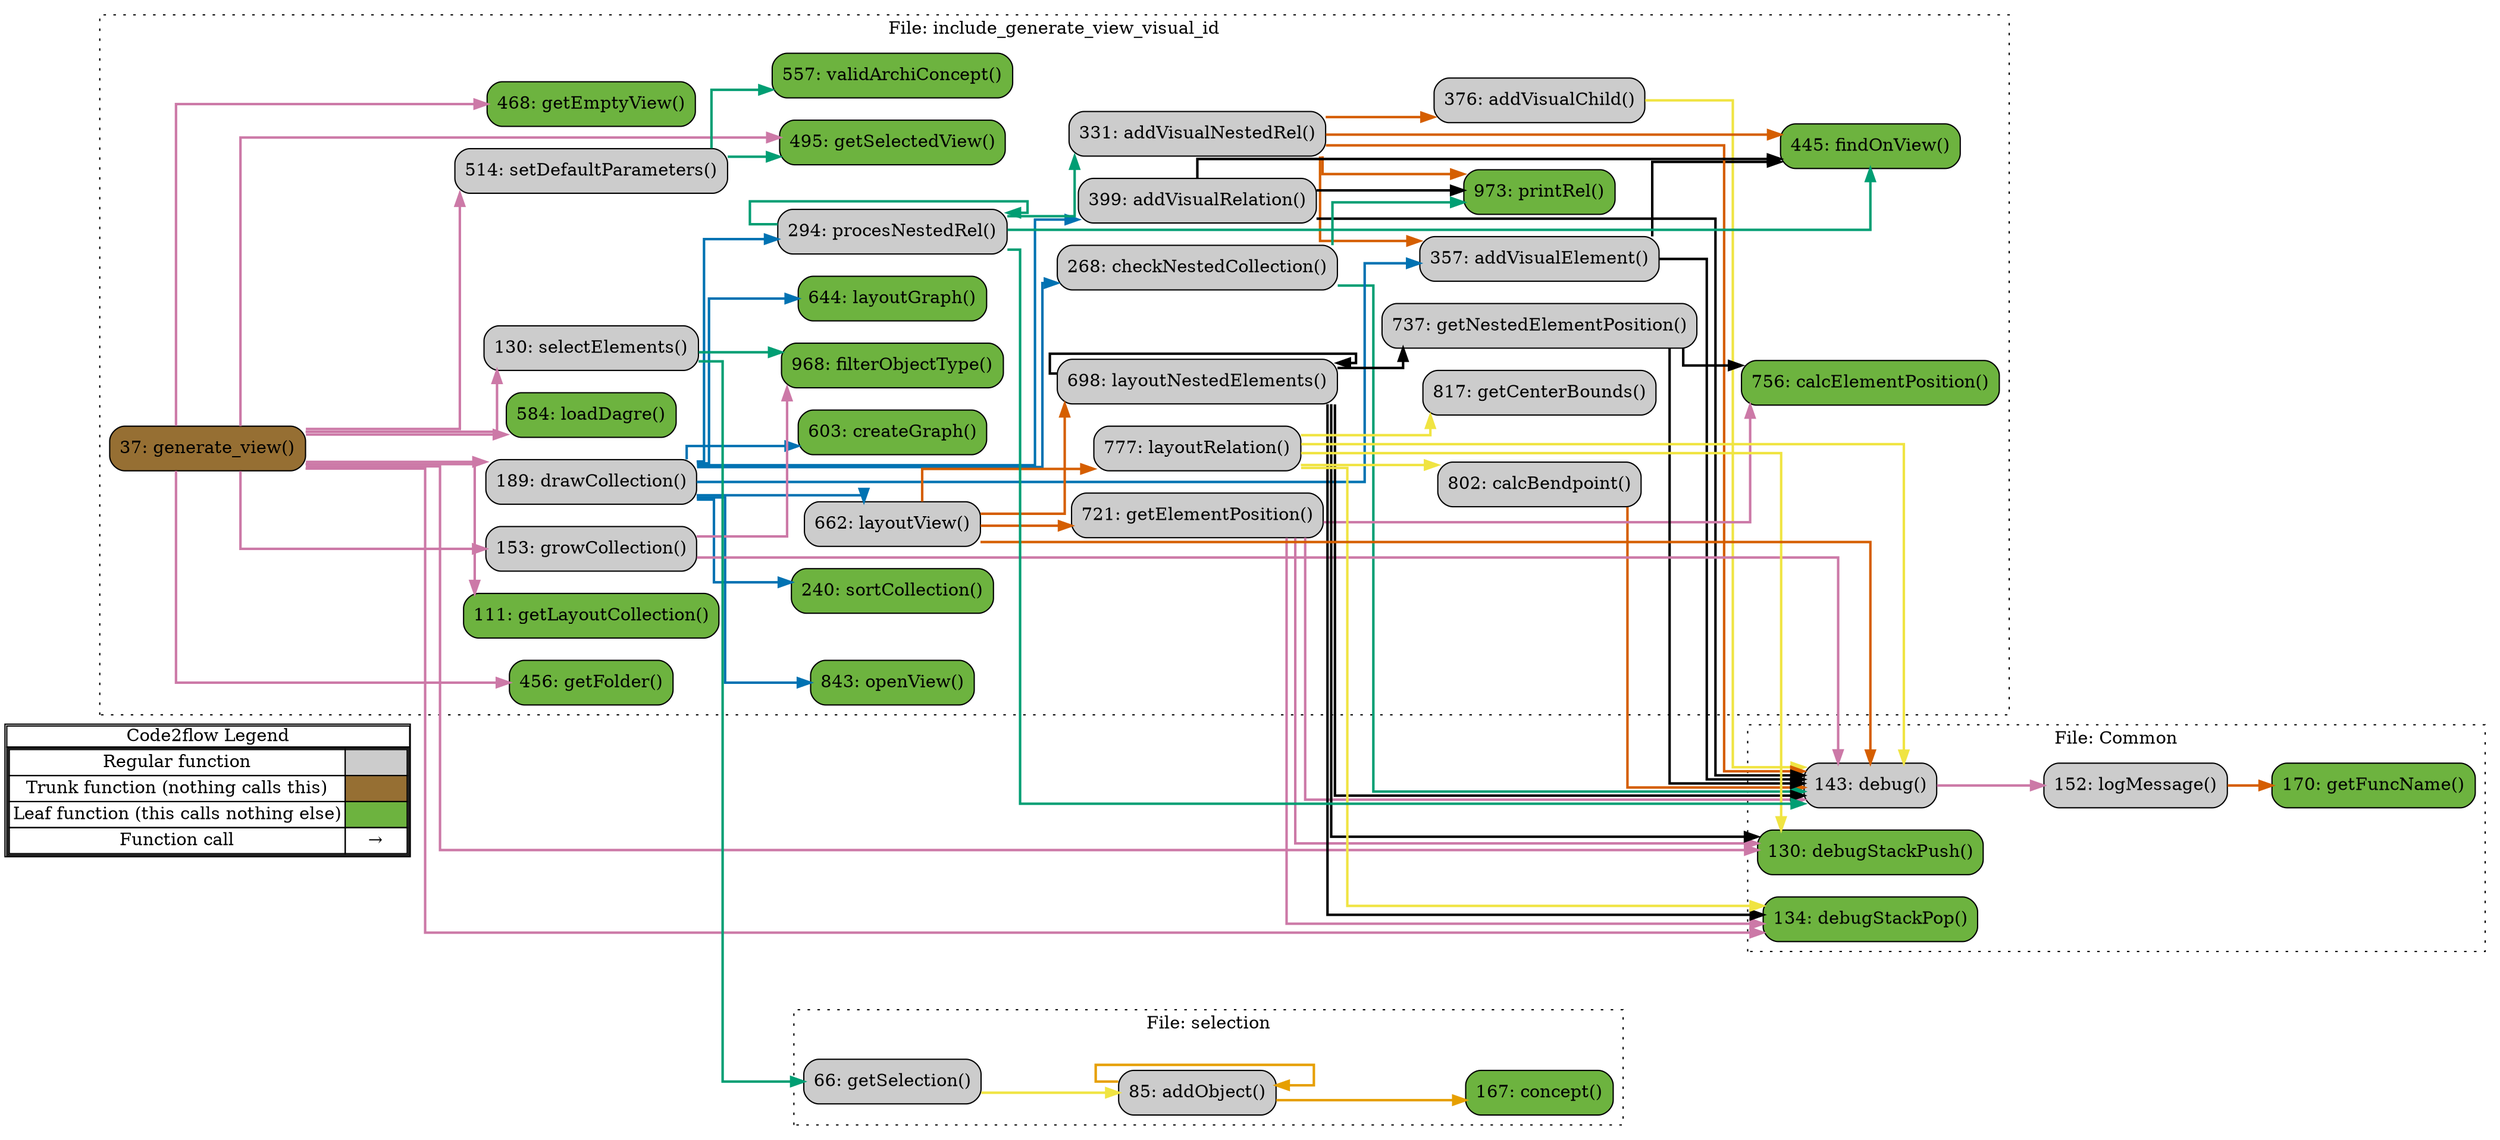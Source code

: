 digraph G {
concentrate=true;
splines="ortho";
rankdir="LR";
subgraph legend{
    rank = min;
    label = "legend";
    Legend [shape=none, margin=0, label = <
        <table cellspacing="0" cellpadding="0" border="1"><tr><td>Code2flow Legend</td></tr><tr><td>
        <table cellspacing="0">
        <tr><td>Regular function</td><td width="50px" bgcolor='#cccccc'></td></tr>
        <tr><td>Trunk function (nothing calls this)</td><td bgcolor='#966F33'></td></tr>
        <tr><td>Leaf function (this calls nothing else)</td><td bgcolor='#6db33f'></td></tr>
        <tr><td>Function call</td><td><font color='black'>&#8594;</font></td></tr>
        </table></td></tr></table>
        >];
}node_a2e75677 [label="143: debug()" name="Common::debug" shape="rect" style="rounded,filled" fillcolor="#cccccc" ];
node_e036c1bd [label="134: debugStackPop()" name="Common::debugStackPop" shape="rect" style="rounded,filled" fillcolor="#6db33f" ];
node_a9290d70 [label="130: debugStackPush()" name="Common::debugStackPush" shape="rect" style="rounded,filled" fillcolor="#6db33f" ];
node_2c7593ce [label="170: getFuncName()" name="Common::getFuncName" shape="rect" style="rounded,filled" fillcolor="#6db33f" ];
node_96e89d36 [label="152: logMessage()" name="Common::logMessage" shape="rect" style="rounded,filled" fillcolor="#cccccc" ];
node_7345596c [label="376: addVisualChild()" name="include_generate_view_visual_id::addVisualChild" shape="rect" style="rounded,filled" fillcolor="#cccccc" ];
node_f3132228 [label="357: addVisualElement()" name="include_generate_view_visual_id::addVisualElement" shape="rect" style="rounded,filled" fillcolor="#cccccc" ];
node_e2e28e2e [label="331: addVisualNestedRel()" name="include_generate_view_visual_id::addVisualNestedRel" shape="rect" style="rounded,filled" fillcolor="#cccccc" ];
node_6a93a1b0 [label="399: addVisualRelation()" name="include_generate_view_visual_id::addVisualRelation" shape="rect" style="rounded,filled" fillcolor="#cccccc" ];
node_e33988de [label="802: calcBendpoint()" name="include_generate_view_visual_id::calcBendpoint" shape="rect" style="rounded,filled" fillcolor="#cccccc" ];
node_3fe37d12 [label="756: calcElementPosition()" name="include_generate_view_visual_id::calcElementPosition" shape="rect" style="rounded,filled" fillcolor="#6db33f" ];
node_4b38c03b [label="268: checkNestedCollection()" name="include_generate_view_visual_id::checkNestedCollection" shape="rect" style="rounded,filled" fillcolor="#cccccc" ];
node_cd57a177 [label="603: createGraph()" name="include_generate_view_visual_id::createGraph" shape="rect" style="rounded,filled" fillcolor="#6db33f" ];
node_7aa52cfd [label="189: drawCollection()" name="include_generate_view_visual_id::drawCollection" shape="rect" style="rounded,filled" fillcolor="#cccccc" ];
node_bc378652 [label="968: filterObjectType()" name="include_generate_view_visual_id::filterObjectType" shape="rect" style="rounded,filled" fillcolor="#6db33f" ];
node_a458c00a [label="445: findOnView()" name="include_generate_view_visual_id::findOnView" shape="rect" style="rounded,filled" fillcolor="#6db33f" ];
node_7721cc27 [label="37: generate_view()" name="include_generate_view_visual_id::generate_view" shape="rect" style="rounded,filled" fillcolor="#966F33" ];
node_22e5bb5a [label="817: getCenterBounds()" name="include_generate_view_visual_id::getCenterBounds" shape="rect" style="rounded,filled" fillcolor="#cccccc" ];
node_137135a7 [label="721: getElementPosition()" name="include_generate_view_visual_id::getElementPosition" shape="rect" style="rounded,filled" fillcolor="#cccccc" ];
node_3877867d [label="468: getEmptyView()" name="include_generate_view_visual_id::getEmptyView" shape="rect" style="rounded,filled" fillcolor="#6db33f" ];
node_0e6573f4 [label="456: getFolder()" name="include_generate_view_visual_id::getFolder" shape="rect" style="rounded,filled" fillcolor="#6db33f" ];
node_37c48dcc [label="111: getLayoutCollection()" name="include_generate_view_visual_id::getLayoutCollection" shape="rect" style="rounded,filled" fillcolor="#6db33f" ];
node_522f1278 [label="737: getNestedElementPosition()" name="include_generate_view_visual_id::getNestedElementPosition" shape="rect" style="rounded,filled" fillcolor="#cccccc" ];
node_3b9a5ac4 [label="495: getSelectedView()" name="include_generate_view_visual_id::getSelectedView" shape="rect" style="rounded,filled" fillcolor="#6db33f" ];
node_61799137 [label="153: growCollection()" name="include_generate_view_visual_id::growCollection" shape="rect" style="rounded,filled" fillcolor="#cccccc" ];
node_6bbddb0c [label="644: layoutGraph()" name="include_generate_view_visual_id::layoutGraph" shape="rect" style="rounded,filled" fillcolor="#6db33f" ];
node_a9f84e50 [label="698: layoutNestedElements()" name="include_generate_view_visual_id::layoutNestedElements" shape="rect" style="rounded,filled" fillcolor="#cccccc" ];
node_0c21ecbc [label="777: layoutRelation()" name="include_generate_view_visual_id::layoutRelation" shape="rect" style="rounded,filled" fillcolor="#cccccc" ];
node_acedcfb6 [label="662: layoutView()" name="include_generate_view_visual_id::layoutView" shape="rect" style="rounded,filled" fillcolor="#cccccc" ];
node_90e99a98 [label="584: loadDagre()" name="include_generate_view_visual_id::loadDagre" shape="rect" style="rounded,filled" fillcolor="#6db33f" ];
node_e1a63318 [label="843: openView()" name="include_generate_view_visual_id::openView" shape="rect" style="rounded,filled" fillcolor="#6db33f" ];
node_e814515c [label="973: printRel()" name="include_generate_view_visual_id::printRel" shape="rect" style="rounded,filled" fillcolor="#6db33f" ];
node_045ec373 [label="294: procesNestedRel()" name="include_generate_view_visual_id::procesNestedRel" shape="rect" style="rounded,filled" fillcolor="#cccccc" ];
node_fcffbc33 [label="130: selectElements()" name="include_generate_view_visual_id::selectElements" shape="rect" style="rounded,filled" fillcolor="#cccccc" ];
node_1301a5b3 [label="514: setDefaultParameters()" name="include_generate_view_visual_id::setDefaultParameters" shape="rect" style="rounded,filled" fillcolor="#cccccc" ];
node_81c94f10 [label="240: sortCollection()" name="include_generate_view_visual_id::sortCollection" shape="rect" style="rounded,filled" fillcolor="#6db33f" ];
node_e1914bf6 [label="557: validArchiConcept()" name="include_generate_view_visual_id::validArchiConcept" shape="rect" style="rounded,filled" fillcolor="#6db33f" ];
node_d32d8a21 [label="85: addObject()" name="selection::addObject" shape="rect" style="rounded,filled" fillcolor="#cccccc" ];
node_d7e13be9 [label="167: concept()" name="selection::concept" shape="rect" style="rounded,filled" fillcolor="#6db33f" ];
node_5cc25984 [label="66: getSelection()" name="selection::getSelection" shape="rect" style="rounded,filled" fillcolor="#cccccc" ];
node_a2e75677 -> node_96e89d36 [color="#CC79A7" penwidth="2"];
node_96e89d36 -> node_2c7593ce [color="#D55E00" penwidth="2"];
node_7345596c -> node_a2e75677 [color="#F0E442" penwidth="2"];
node_f3132228 -> node_a2e75677 [color="#000000" penwidth="2"];
node_f3132228 -> node_a2e75677 [color="#000000" penwidth="2"];
node_f3132228 -> node_a458c00a [color="#000000" penwidth="2"];
node_e2e28e2e -> node_a2e75677 [color="#D55E00" penwidth="2"];
node_e2e28e2e -> node_a2e75677 [color="#D55E00" penwidth="2"];
node_e2e28e2e -> node_a2e75677 [color="#D55E00" penwidth="2"];
node_e2e28e2e -> node_7345596c [color="#D55E00" penwidth="2"];
node_e2e28e2e -> node_f3132228 [color="#D55E00" penwidth="2"];
node_e2e28e2e -> node_a458c00a [color="#D55E00" penwidth="2"];
node_e2e28e2e -> node_e814515c [color="#D55E00" penwidth="2"];
node_6a93a1b0 -> node_a2e75677 [color="#000000" penwidth="2"];
node_6a93a1b0 -> node_a2e75677 [color="#000000" penwidth="2"];
node_6a93a1b0 -> node_a458c00a [color="#000000" penwidth="2"];
node_6a93a1b0 -> node_e814515c [color="#000000" penwidth="2"];
node_6a93a1b0 -> node_e814515c [color="#000000" penwidth="2"];
node_6a93a1b0 -> node_e814515c [color="#000000" penwidth="2"];
node_6a93a1b0 -> node_e814515c [color="#000000" penwidth="2"];
node_e33988de -> node_a2e75677 [color="#D55E00" penwidth="2"];
node_e33988de -> node_a2e75677 [color="#D55E00" penwidth="2"];
node_4b38c03b -> node_a2e75677 [color="#009E73" penwidth="2"];
node_4b38c03b -> node_e814515c [color="#009E73" penwidth="2"];
node_7aa52cfd -> node_f3132228 [color="#0072B2" penwidth="2"];
node_7aa52cfd -> node_f3132228 [color="#0072B2" penwidth="2"];
node_7aa52cfd -> node_f3132228 [color="#0072B2" penwidth="2"];
node_7aa52cfd -> node_6a93a1b0 [color="#0072B2" penwidth="2"];
node_7aa52cfd -> node_4b38c03b [color="#0072B2" penwidth="2"];
node_7aa52cfd -> node_cd57a177 [color="#0072B2" penwidth="2"];
node_7aa52cfd -> node_6bbddb0c [color="#0072B2" penwidth="2"];
node_7aa52cfd -> node_acedcfb6 [color="#0072B2" penwidth="2"];
node_7aa52cfd -> node_e1a63318 [color="#0072B2" penwidth="2"];
node_7aa52cfd -> node_045ec373 [color="#0072B2" penwidth="2"];
node_7aa52cfd -> node_81c94f10 [color="#0072B2" penwidth="2"];
node_7721cc27 -> node_e036c1bd [color="#CC79A7" penwidth="2"];
node_7721cc27 -> node_a9290d70 [color="#CC79A7" penwidth="2"];
node_7721cc27 -> node_7aa52cfd [color="#CC79A7" penwidth="2"];
node_7721cc27 -> node_7aa52cfd [color="#CC79A7" penwidth="2"];
node_7721cc27 -> node_7aa52cfd [color="#CC79A7" penwidth="2"];
node_7721cc27 -> node_7aa52cfd [color="#CC79A7" penwidth="2"];
node_7721cc27 -> node_3877867d [color="#CC79A7" penwidth="2"];
node_7721cc27 -> node_3877867d [color="#CC79A7" penwidth="2"];
node_7721cc27 -> node_0e6573f4 [color="#CC79A7" penwidth="2"];
node_7721cc27 -> node_37c48dcc [color="#CC79A7" penwidth="2"];
node_7721cc27 -> node_37c48dcc [color="#CC79A7" penwidth="2"];
node_7721cc27 -> node_3b9a5ac4 [color="#CC79A7" penwidth="2"];
node_7721cc27 -> node_3b9a5ac4 [color="#CC79A7" penwidth="2"];
node_7721cc27 -> node_61799137 [color="#CC79A7" penwidth="2"];
node_7721cc27 -> node_61799137 [color="#CC79A7" penwidth="2"];
node_7721cc27 -> node_61799137 [color="#CC79A7" penwidth="2"];
node_7721cc27 -> node_90e99a98 [color="#CC79A7" penwidth="2"];
node_7721cc27 -> node_fcffbc33 [color="#CC79A7" penwidth="2"];
node_7721cc27 -> node_1301a5b3 [color="#CC79A7" penwidth="2"];
node_137135a7 -> node_a2e75677 [color="#CC79A7" penwidth="2"];
node_137135a7 -> node_e036c1bd [color="#CC79A7" penwidth="2"];
node_137135a7 -> node_a9290d70 [color="#CC79A7" penwidth="2"];
node_137135a7 -> node_3fe37d12 [color="#CC79A7" penwidth="2"];
node_522f1278 -> node_a2e75677 [color="#000000" penwidth="2"];
node_522f1278 -> node_a2e75677 [color="#000000" penwidth="2"];
node_522f1278 -> node_a2e75677 [color="#000000" penwidth="2"];
node_522f1278 -> node_a2e75677 [color="#000000" penwidth="2"];
node_522f1278 -> node_3fe37d12 [color="#000000" penwidth="2"];
node_522f1278 -> node_3fe37d12 [color="#000000" penwidth="2"];
node_61799137 -> node_a2e75677 [color="#CC79A7" penwidth="2"];
node_61799137 -> node_a2e75677 [color="#CC79A7" penwidth="2"];
node_61799137 -> node_bc378652 [color="#CC79A7" penwidth="2"];
node_61799137 -> node_bc378652 [color="#CC79A7" penwidth="2"];
node_61799137 -> node_bc378652 [color="#CC79A7" penwidth="2"];
node_a9f84e50 -> node_a2e75677 [color="#000000" penwidth="2"];
node_a9f84e50 -> node_a2e75677 [color="#000000" penwidth="2"];
node_a9f84e50 -> node_a2e75677 [color="#000000" penwidth="2"];
node_a9f84e50 -> node_a2e75677 [color="#000000" penwidth="2"];
node_a9f84e50 -> node_e036c1bd [color="#000000" penwidth="2"];
node_a9f84e50 -> node_a9290d70 [color="#000000" penwidth="2"];
node_a9f84e50 -> node_522f1278 [color="#000000" penwidth="2"];
node_a9f84e50 -> node_a9f84e50 [color="#000000" penwidth="2"];
node_0c21ecbc -> node_a2e75677 [color="#F0E442" penwidth="2"];
node_0c21ecbc -> node_e036c1bd [color="#F0E442" penwidth="2"];
node_0c21ecbc -> node_a9290d70 [color="#F0E442" penwidth="2"];
node_0c21ecbc -> node_e33988de [color="#F0E442" penwidth="2"];
node_0c21ecbc -> node_22e5bb5a [color="#F0E442" penwidth="2"];
node_0c21ecbc -> node_22e5bb5a [color="#F0E442" penwidth="2"];
node_acedcfb6 -> node_a2e75677 [color="#D55E00" penwidth="2"];
node_acedcfb6 -> node_a2e75677 [color="#D55E00" penwidth="2"];
node_acedcfb6 -> node_a2e75677 [color="#D55E00" penwidth="2"];
node_acedcfb6 -> node_a2e75677 [color="#D55E00" penwidth="2"];
node_acedcfb6 -> node_a2e75677 [color="#D55E00" penwidth="2"];
node_acedcfb6 -> node_a2e75677 [color="#D55E00" penwidth="2"];
node_acedcfb6 -> node_a2e75677 [color="#D55E00" penwidth="2"];
node_acedcfb6 -> node_137135a7 [color="#D55E00" penwidth="2"];
node_acedcfb6 -> node_a9f84e50 [color="#D55E00" penwidth="2"];
node_acedcfb6 -> node_0c21ecbc [color="#D55E00" penwidth="2"];
node_045ec373 -> node_a2e75677 [color="#009E73" penwidth="2"];
node_045ec373 -> node_e2e28e2e [color="#009E73" penwidth="2"];
node_045ec373 -> node_e2e28e2e [color="#009E73" penwidth="2"];
node_045ec373 -> node_a458c00a [color="#009E73" penwidth="2"];
node_045ec373 -> node_045ec373 [color="#009E73" penwidth="2"];
node_fcffbc33 -> node_bc378652 [color="#009E73" penwidth="2"];
node_fcffbc33 -> node_5cc25984 [color="#009E73" penwidth="2"];
node_1301a5b3 -> node_3b9a5ac4 [color="#009E73" penwidth="2"];
node_1301a5b3 -> node_e1914bf6 [color="#009E73" penwidth="2"];
node_1301a5b3 -> node_e1914bf6 [color="#009E73" penwidth="2"];
node_1301a5b3 -> node_e1914bf6 [color="#009E73" penwidth="2"];
node_1301a5b3 -> node_e1914bf6 [color="#009E73" penwidth="2"];
node_d32d8a21 -> node_d32d8a21 [color="#E69F00" penwidth="2"];
node_d32d8a21 -> node_d7e13be9 [color="#E69F00" penwidth="2"];
node_5cc25984 -> node_d32d8a21 [color="#F0E442" penwidth="2"];
subgraph cluster_dbbf6559 {
    node_a9290d70 node_e036c1bd node_a2e75677 node_96e89d36 node_2c7593ce;
    label="File: Common";
    name="Common";
    style="filled";
    graph[style=dotted];
};
subgraph cluster_0dfa9edc {
    node_7721cc27 node_37c48dcc node_fcffbc33 node_61799137 node_7aa52cfd node_81c94f10 node_4b38c03b node_045ec373 node_e2e28e2e node_f3132228 node_7345596c node_6a93a1b0 node_a458c00a node_0e6573f4 node_3877867d node_3b9a5ac4 node_1301a5b3 node_e1914bf6 node_90e99a98 node_cd57a177 node_6bbddb0c node_acedcfb6 node_a9f84e50 node_137135a7 node_522f1278 node_3fe37d12 node_0c21ecbc node_e33988de node_22e5bb5a node_e1a63318 node_bc378652 node_e814515c;
    label="File: include_generate_view_visual_id";
    name="include_generate_view_visual_id";
    style="filled";
    graph[style=dotted];
};
subgraph cluster_2f3098ed {
    node_5cc25984 node_d32d8a21 node_d7e13be9;
    label="File: selection";
    name="selection";
    style="filled";
    graph[style=dotted];
};
}
